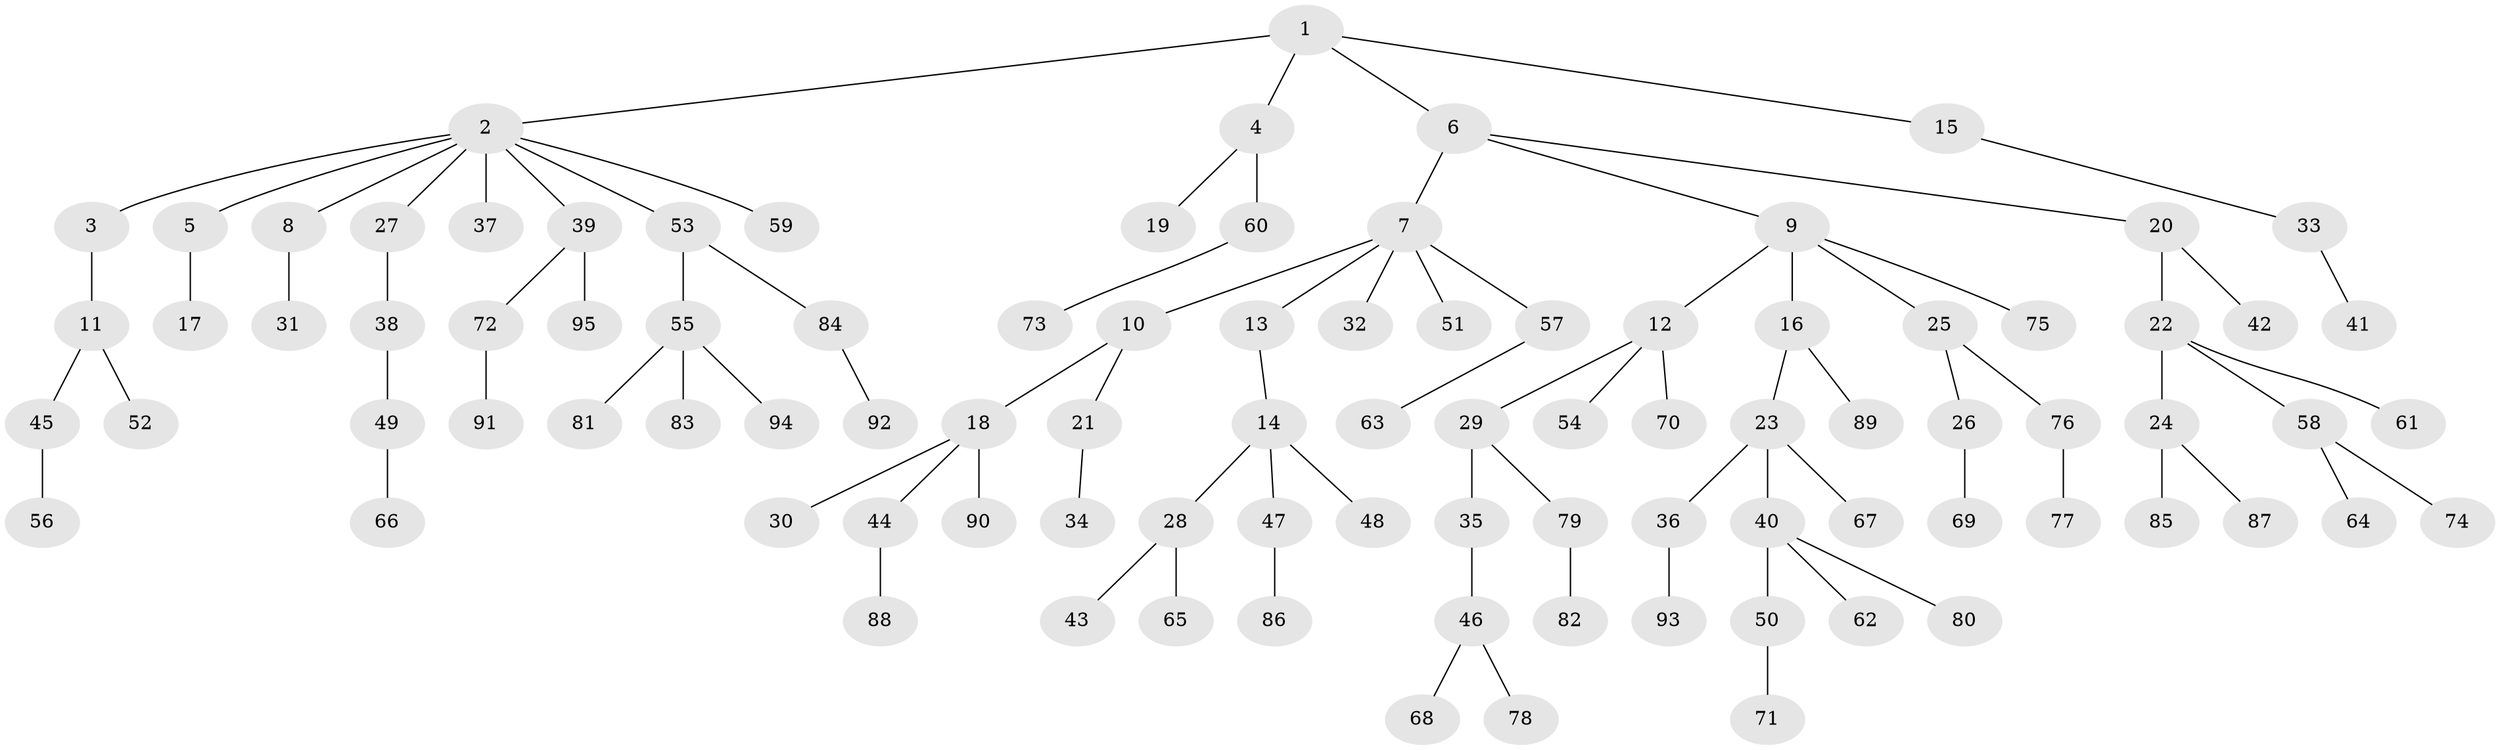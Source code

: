 // Generated by graph-tools (version 1.1) at 2025/36/03/09/25 02:36:56]
// undirected, 95 vertices, 94 edges
graph export_dot {
graph [start="1"]
  node [color=gray90,style=filled];
  1;
  2;
  3;
  4;
  5;
  6;
  7;
  8;
  9;
  10;
  11;
  12;
  13;
  14;
  15;
  16;
  17;
  18;
  19;
  20;
  21;
  22;
  23;
  24;
  25;
  26;
  27;
  28;
  29;
  30;
  31;
  32;
  33;
  34;
  35;
  36;
  37;
  38;
  39;
  40;
  41;
  42;
  43;
  44;
  45;
  46;
  47;
  48;
  49;
  50;
  51;
  52;
  53;
  54;
  55;
  56;
  57;
  58;
  59;
  60;
  61;
  62;
  63;
  64;
  65;
  66;
  67;
  68;
  69;
  70;
  71;
  72;
  73;
  74;
  75;
  76;
  77;
  78;
  79;
  80;
  81;
  82;
  83;
  84;
  85;
  86;
  87;
  88;
  89;
  90;
  91;
  92;
  93;
  94;
  95;
  1 -- 2;
  1 -- 4;
  1 -- 6;
  1 -- 15;
  2 -- 3;
  2 -- 5;
  2 -- 8;
  2 -- 27;
  2 -- 37;
  2 -- 39;
  2 -- 53;
  2 -- 59;
  3 -- 11;
  4 -- 19;
  4 -- 60;
  5 -- 17;
  6 -- 7;
  6 -- 9;
  6 -- 20;
  7 -- 10;
  7 -- 13;
  7 -- 32;
  7 -- 51;
  7 -- 57;
  8 -- 31;
  9 -- 12;
  9 -- 16;
  9 -- 25;
  9 -- 75;
  10 -- 18;
  10 -- 21;
  11 -- 45;
  11 -- 52;
  12 -- 29;
  12 -- 54;
  12 -- 70;
  13 -- 14;
  14 -- 28;
  14 -- 47;
  14 -- 48;
  15 -- 33;
  16 -- 23;
  16 -- 89;
  18 -- 30;
  18 -- 44;
  18 -- 90;
  20 -- 22;
  20 -- 42;
  21 -- 34;
  22 -- 24;
  22 -- 58;
  22 -- 61;
  23 -- 36;
  23 -- 40;
  23 -- 67;
  24 -- 85;
  24 -- 87;
  25 -- 26;
  25 -- 76;
  26 -- 69;
  27 -- 38;
  28 -- 43;
  28 -- 65;
  29 -- 35;
  29 -- 79;
  33 -- 41;
  35 -- 46;
  36 -- 93;
  38 -- 49;
  39 -- 72;
  39 -- 95;
  40 -- 50;
  40 -- 62;
  40 -- 80;
  44 -- 88;
  45 -- 56;
  46 -- 68;
  46 -- 78;
  47 -- 86;
  49 -- 66;
  50 -- 71;
  53 -- 55;
  53 -- 84;
  55 -- 81;
  55 -- 83;
  55 -- 94;
  57 -- 63;
  58 -- 64;
  58 -- 74;
  60 -- 73;
  72 -- 91;
  76 -- 77;
  79 -- 82;
  84 -- 92;
}
